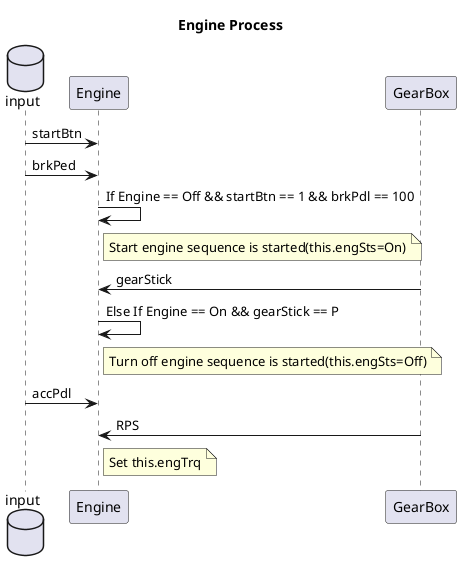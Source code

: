 @startuml 
title Engine Process
database input

Engine <- input : startBtn
Engine <- input : brkPed

Engine -> Engine : If Engine == Off && startBtn == 1 && brkPdl == 100
note right of Engine : Start engine sequence is started(this.engSts=On)

Engine <- GearBox : gearStick
Engine -> Engine : Else If Engine == On && gearStick == P
note right of Engine : Turn off engine sequence is started(this.engSts=Off)

Engine <- input : accPdl
Engine <- GearBox : RPS
note right of Engine : Set this.engTrq


@enduml
